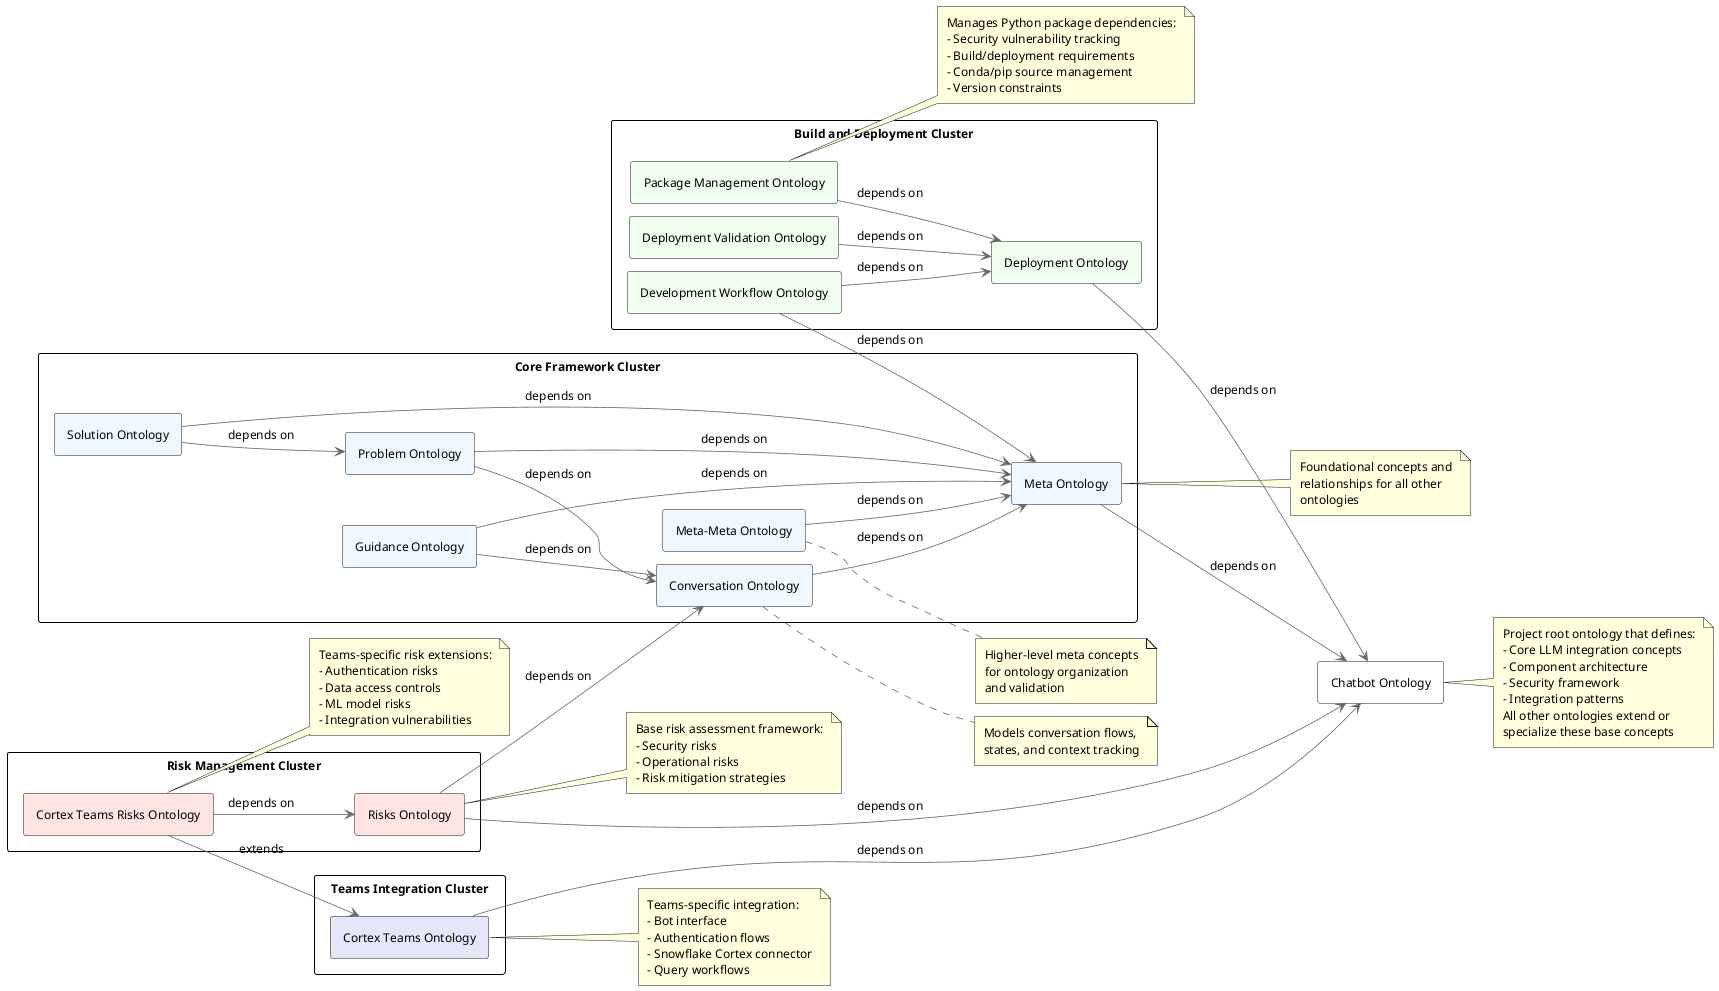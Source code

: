 @startuml ontology_clusters

' Layout settings
left to right direction
skinparam ranksep 22
skinparam nodesep 13
skinparam linetype curve
skinparam packageStyle rectangle
skinparam ArrowColor #666666
skinparam ArrowThickness 0.8
skinparam packageInnerMargin 6
skinparam padding 3
skinparam componentInnerMargin 4

' Styling
skinparam componentStyle rectangle
skinparam backgroundColor white
skinparam defaultFontName Arial
skinparam defaultFontSize 12
skinparam packageBackgroundColor white
skinparam packageBorderColor black

' Implementation Clusters
package "Teams Integration Cluster" {
    [Cortex Teams Ontology] as cortexteams #lavender
}

package "Risk Management Cluster" {
    [Risks Ontology] as risks #mistyrose
    [Cortex Teams Risks Ontology] as cortexteamsrisks #mistyrose
}

' Build and Core Clusters
package "Build and Deployment Cluster" {
    [Deployment Validation Ontology] as deployment_validation #honeydew
    [Development Workflow Ontology] as development_workflow #honeydew
    [Deployment Ontology] as deployment #honeydew
    [Package Management Ontology] as package_management #honeydew
}

package "Core Framework Cluster" {
    [Meta Ontology] as meta #aliceblue
    [Meta-Meta Ontology] as metameta #aliceblue
    [Conversation Ontology] as conversation #aliceblue
    [Problem Ontology] as problem #aliceblue
    [Solution Ontology] as solution #aliceblue
    [Guidance Ontology] as guidance #aliceblue
}

' Root Project Ontology
[Chatbot Ontology] as chatbot #white

' Implementation Dependencies
cortexteamsrisks --> risks : depends on
cortexteamsrisks --> cortexteams : extends
risks --> conversation : depends on
risks --> chatbot : depends on
cortexteams --> chatbot : depends on

' Build Dependencies
deployment_validation --> deployment : depends on
development_workflow --> meta : depends on
development_workflow --> deployment : depends on
package_management --> deployment : depends on
deployment --> chatbot : depends on

' Core Dependencies
metameta --> meta : depends on
conversation --> meta : depends on
problem --> meta : depends on
problem --> conversation : depends on
solution --> meta : depends on
solution --> problem : depends on
guidance --> meta : depends on
guidance --> conversation : depends on
meta --> chatbot : depends on

' Notes
note right of chatbot
  Project root ontology that defines:
  - Core LLM integration concepts
  - Component architecture
  - Security framework
  - Integration patterns
  All other ontologies extend or
  specialize these base concepts
end note

note right of meta
  Foundational concepts and
  relationships for all other
  ontologies
end note

note right of metameta
  Higher-level meta concepts
  for ontology organization
  and validation
end note

note right of conversation
  Models conversation flows,
  states, and context tracking
end note

note right of package_management
  Manages Python package dependencies:
  - Security vulnerability tracking
  - Build/deployment requirements
  - Conda/pip source management
  - Version constraints
end note

note right of risks
  Base risk assessment framework:
  - Security risks
  - Operational risks
  - Risk mitigation strategies
end note

note right of cortexteams
  Teams-specific integration:
  - Bot interface
  - Authentication flows
  - Snowflake Cortex connector
  - Query workflows
end note

note right of cortexteamsrisks
  Teams-specific risk extensions:
  - Authentication risks
  - Data access controls
  - ML model risks
  - Integration vulnerabilities
end note

@enduml 